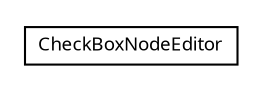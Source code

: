 #!/usr/local/bin/dot
#
# Class diagram 
# Generated by UMLGraph version R5_6 (http://www.umlgraph.org/)
#

digraph G {
	edge [fontname="Trebuchet MS",fontsize=10,labelfontname="Trebuchet MS",labelfontsize=10];
	node [fontname="Trebuchet MS",fontsize=10,shape=plaintext];
	nodesep=0.25;
	ranksep=0.5;
	// se.cambio.cds.openehr.view.trees.editors.CheckBoxNodeEditor
	c51843 [label=<<table title="se.cambio.cds.openehr.view.trees.editors.CheckBoxNodeEditor" border="0" cellborder="1" cellspacing="0" cellpadding="2" port="p" href="./CheckBoxNodeEditor.html">
		<tr><td><table border="0" cellspacing="0" cellpadding="1">
<tr><td align="center" balign="center"><font face="Trebuchet MS"> CheckBoxNodeEditor </font></td></tr>
		</table></td></tr>
		</table>>, URL="./CheckBoxNodeEditor.html", fontname="Trebuchet MS", fontcolor="black", fontsize=9.0];
}

